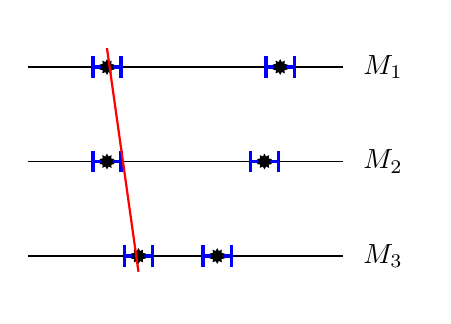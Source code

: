 \begin{tikzpicture}[scale=.4,every node/.style={minimum size=1cm},on grid,every
  text node part/.style={align=center}, declare function={ track(\x) =
    1.+3.0/7.5*\x; trackb(\x) = 1.9+.4/1.5*(\x-2.25); }]
  
  \def \a {2.5}
  \def \b {8}

  % misaligned 
  \begin{scope}
    
    \def \y {6}
    \draw (0,\y) -- (10,\y) node[right] {$M_1$};
    \foreach \a in {2.5,8}
    {
      \draw[blue,very thick,|-|] ({\a-.5},\y) -- ({\a+.5},\y);
      \node[fill,star,star points=10,scale=0.2] at (\a,\y) {};
    }

    \def \y {3}
    \draw (0,\y) -- (10,\y) node[right] {$M_2$};
    \foreach \a in {2.5,7.5}
    {
      \draw[blue,very thick,|-|] ({\a-.5},\y) -- ({\a+.5},\y);
      \node[fill,star,star points=10,scale=0.2] at (\a,\y) {};
    }

    \def \y {0}
    \draw (0,\y) -- (10,\y) node[right] {$M_3$};
    \foreach \a in {3.5,6}
    {
      \draw[blue,very thick,|-|] ({\a-.5},\y) -- ({\a+.5},\y);
      \node[fill,star,star points=10,scale=0.2] at (\a,\y) {};
    }

    \draw[red,thick] (2.5,6.6) -- (3.5,-.5);

  \end{scope}



\end{tikzpicture}

